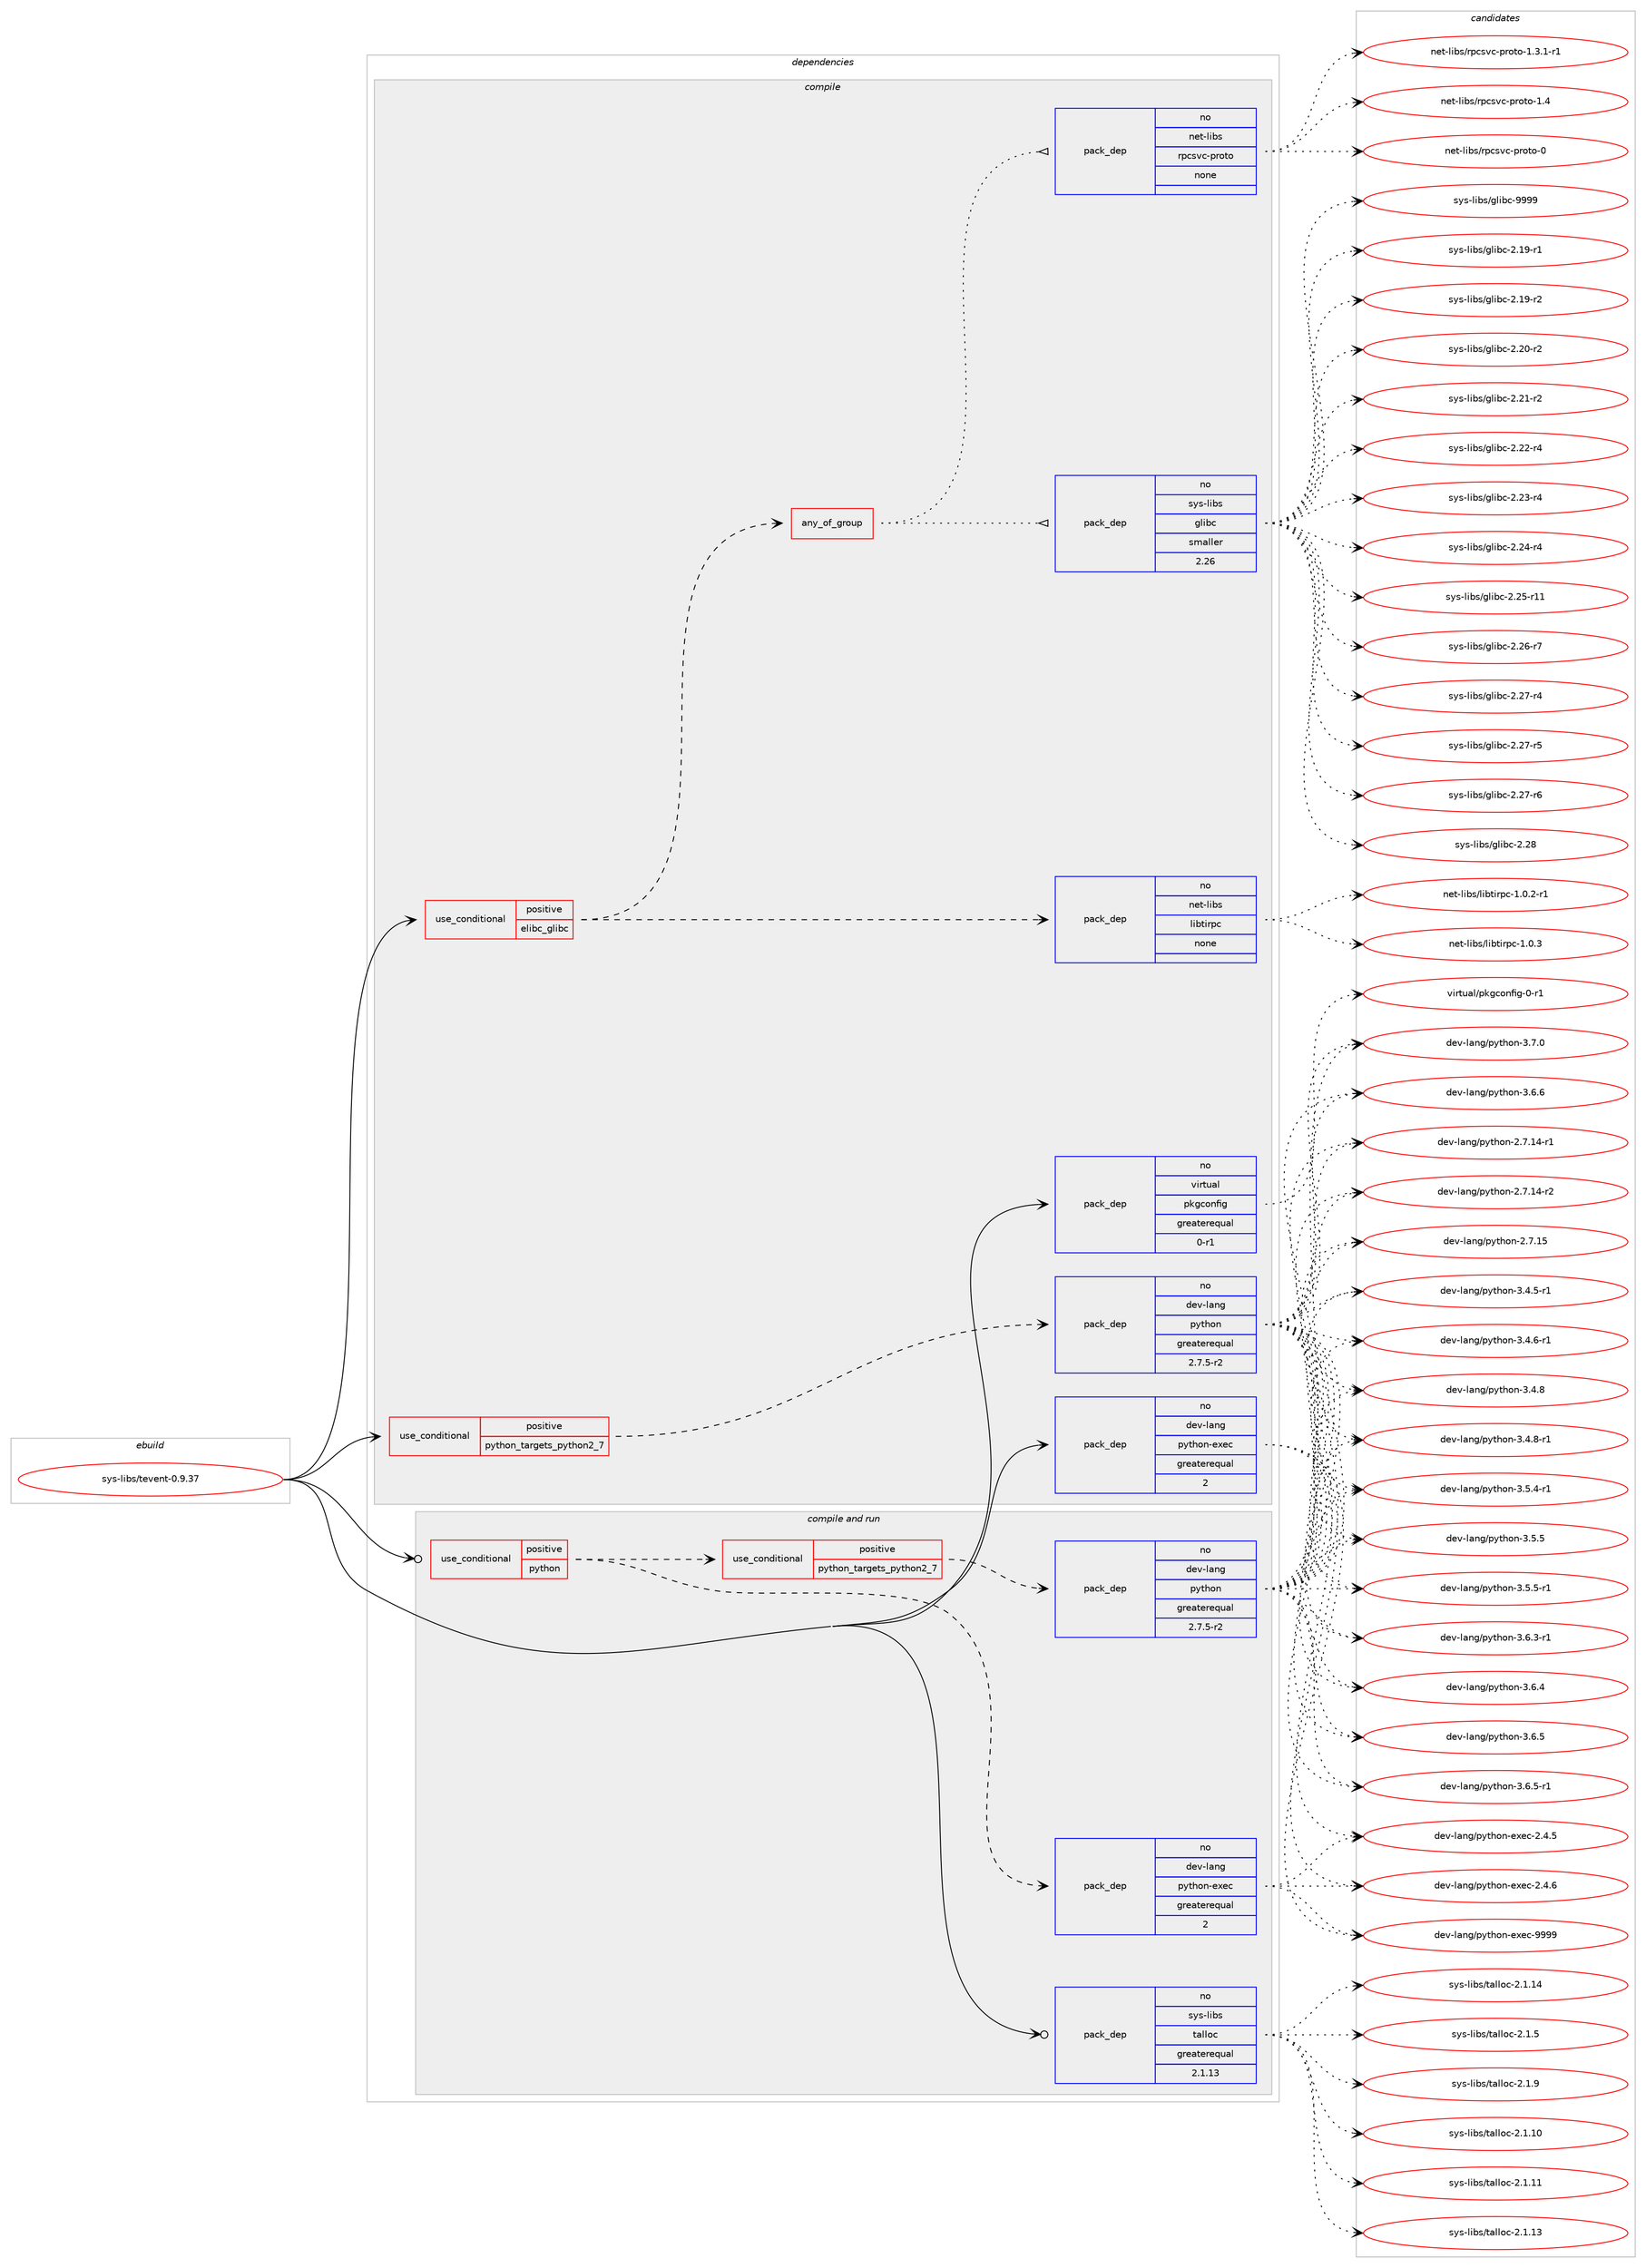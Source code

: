 digraph prolog {

# *************
# Graph options
# *************

newrank=true;
concentrate=true;
compound=true;
graph [rankdir=LR,fontname=Helvetica,fontsize=10,ranksep=1.5];#, ranksep=2.5, nodesep=0.2];
edge  [arrowhead=vee];
node  [fontname=Helvetica,fontsize=10];

# **********
# The ebuild
# **********

subgraph cluster_leftcol {
color=gray;
rank=same;
label=<<i>ebuild</i>>;
id [label="sys-libs/tevent-0.9.37", color=red, width=4, href="../sys-libs/tevent-0.9.37.svg"];
}

# ****************
# The dependencies
# ****************

subgraph cluster_midcol {
color=gray;
label=<<i>dependencies</i>>;
subgraph cluster_compile {
fillcolor="#eeeeee";
style=filled;
label=<<i>compile</i>>;
subgraph cond655 {
dependency3611 [label=<<TABLE BORDER="0" CELLBORDER="1" CELLSPACING="0" CELLPADDING="4"><TR><TD ROWSPAN="3" CELLPADDING="10">use_conditional</TD></TR><TR><TD>positive</TD></TR><TR><TD>elibc_glibc</TD></TR></TABLE>>, shape=none, color=red];
subgraph pack2902 {
dependency3612 [label=<<TABLE BORDER="0" CELLBORDER="1" CELLSPACING="0" CELLPADDING="4" WIDTH="220"><TR><TD ROWSPAN="6" CELLPADDING="30">pack_dep</TD></TR><TR><TD WIDTH="110">no</TD></TR><TR><TD>net-libs</TD></TR><TR><TD>libtirpc</TD></TR><TR><TD>none</TD></TR><TR><TD></TD></TR></TABLE>>, shape=none, color=blue];
}
dependency3611:e -> dependency3612:w [weight=20,style="dashed",arrowhead="vee"];
subgraph any54 {
dependency3613 [label=<<TABLE BORDER="0" CELLBORDER="1" CELLSPACING="0" CELLPADDING="4"><TR><TD CELLPADDING="10">any_of_group</TD></TR></TABLE>>, shape=none, color=red];subgraph pack2903 {
dependency3614 [label=<<TABLE BORDER="0" CELLBORDER="1" CELLSPACING="0" CELLPADDING="4" WIDTH="220"><TR><TD ROWSPAN="6" CELLPADDING="30">pack_dep</TD></TR><TR><TD WIDTH="110">no</TD></TR><TR><TD>net-libs</TD></TR><TR><TD>rpcsvc-proto</TD></TR><TR><TD>none</TD></TR><TR><TD></TD></TR></TABLE>>, shape=none, color=blue];
}
dependency3613:e -> dependency3614:w [weight=20,style="dotted",arrowhead="oinv"];
subgraph pack2904 {
dependency3615 [label=<<TABLE BORDER="0" CELLBORDER="1" CELLSPACING="0" CELLPADDING="4" WIDTH="220"><TR><TD ROWSPAN="6" CELLPADDING="30">pack_dep</TD></TR><TR><TD WIDTH="110">no</TD></TR><TR><TD>sys-libs</TD></TR><TR><TD>glibc</TD></TR><TR><TD>smaller</TD></TR><TR><TD>2.26</TD></TR></TABLE>>, shape=none, color=blue];
}
dependency3613:e -> dependency3615:w [weight=20,style="dotted",arrowhead="oinv"];
}
dependency3611:e -> dependency3613:w [weight=20,style="dashed",arrowhead="vee"];
}
id:e -> dependency3611:w [weight=20,style="solid",arrowhead="vee"];
subgraph cond656 {
dependency3616 [label=<<TABLE BORDER="0" CELLBORDER="1" CELLSPACING="0" CELLPADDING="4"><TR><TD ROWSPAN="3" CELLPADDING="10">use_conditional</TD></TR><TR><TD>positive</TD></TR><TR><TD>python_targets_python2_7</TD></TR></TABLE>>, shape=none, color=red];
subgraph pack2905 {
dependency3617 [label=<<TABLE BORDER="0" CELLBORDER="1" CELLSPACING="0" CELLPADDING="4" WIDTH="220"><TR><TD ROWSPAN="6" CELLPADDING="30">pack_dep</TD></TR><TR><TD WIDTH="110">no</TD></TR><TR><TD>dev-lang</TD></TR><TR><TD>python</TD></TR><TR><TD>greaterequal</TD></TR><TR><TD>2.7.5-r2</TD></TR></TABLE>>, shape=none, color=blue];
}
dependency3616:e -> dependency3617:w [weight=20,style="dashed",arrowhead="vee"];
}
id:e -> dependency3616:w [weight=20,style="solid",arrowhead="vee"];
subgraph pack2906 {
dependency3618 [label=<<TABLE BORDER="0" CELLBORDER="1" CELLSPACING="0" CELLPADDING="4" WIDTH="220"><TR><TD ROWSPAN="6" CELLPADDING="30">pack_dep</TD></TR><TR><TD WIDTH="110">no</TD></TR><TR><TD>dev-lang</TD></TR><TR><TD>python-exec</TD></TR><TR><TD>greaterequal</TD></TR><TR><TD>2</TD></TR></TABLE>>, shape=none, color=blue];
}
id:e -> dependency3618:w [weight=20,style="solid",arrowhead="vee"];
subgraph pack2907 {
dependency3619 [label=<<TABLE BORDER="0" CELLBORDER="1" CELLSPACING="0" CELLPADDING="4" WIDTH="220"><TR><TD ROWSPAN="6" CELLPADDING="30">pack_dep</TD></TR><TR><TD WIDTH="110">no</TD></TR><TR><TD>virtual</TD></TR><TR><TD>pkgconfig</TD></TR><TR><TD>greaterequal</TD></TR><TR><TD>0-r1</TD></TR></TABLE>>, shape=none, color=blue];
}
id:e -> dependency3619:w [weight=20,style="solid",arrowhead="vee"];
}
subgraph cluster_compileandrun {
fillcolor="#eeeeee";
style=filled;
label=<<i>compile and run</i>>;
subgraph cond657 {
dependency3620 [label=<<TABLE BORDER="0" CELLBORDER="1" CELLSPACING="0" CELLPADDING="4"><TR><TD ROWSPAN="3" CELLPADDING="10">use_conditional</TD></TR><TR><TD>positive</TD></TR><TR><TD>python</TD></TR></TABLE>>, shape=none, color=red];
subgraph cond658 {
dependency3621 [label=<<TABLE BORDER="0" CELLBORDER="1" CELLSPACING="0" CELLPADDING="4"><TR><TD ROWSPAN="3" CELLPADDING="10">use_conditional</TD></TR><TR><TD>positive</TD></TR><TR><TD>python_targets_python2_7</TD></TR></TABLE>>, shape=none, color=red];
subgraph pack2908 {
dependency3622 [label=<<TABLE BORDER="0" CELLBORDER="1" CELLSPACING="0" CELLPADDING="4" WIDTH="220"><TR><TD ROWSPAN="6" CELLPADDING="30">pack_dep</TD></TR><TR><TD WIDTH="110">no</TD></TR><TR><TD>dev-lang</TD></TR><TR><TD>python</TD></TR><TR><TD>greaterequal</TD></TR><TR><TD>2.7.5-r2</TD></TR></TABLE>>, shape=none, color=blue];
}
dependency3621:e -> dependency3622:w [weight=20,style="dashed",arrowhead="vee"];
}
dependency3620:e -> dependency3621:w [weight=20,style="dashed",arrowhead="vee"];
subgraph pack2909 {
dependency3623 [label=<<TABLE BORDER="0" CELLBORDER="1" CELLSPACING="0" CELLPADDING="4" WIDTH="220"><TR><TD ROWSPAN="6" CELLPADDING="30">pack_dep</TD></TR><TR><TD WIDTH="110">no</TD></TR><TR><TD>dev-lang</TD></TR><TR><TD>python-exec</TD></TR><TR><TD>greaterequal</TD></TR><TR><TD>2</TD></TR></TABLE>>, shape=none, color=blue];
}
dependency3620:e -> dependency3623:w [weight=20,style="dashed",arrowhead="vee"];
}
id:e -> dependency3620:w [weight=20,style="solid",arrowhead="odotvee"];
subgraph pack2910 {
dependency3624 [label=<<TABLE BORDER="0" CELLBORDER="1" CELLSPACING="0" CELLPADDING="4" WIDTH="220"><TR><TD ROWSPAN="6" CELLPADDING="30">pack_dep</TD></TR><TR><TD WIDTH="110">no</TD></TR><TR><TD>sys-libs</TD></TR><TR><TD>talloc</TD></TR><TR><TD>greaterequal</TD></TR><TR><TD>2.1.13</TD></TR></TABLE>>, shape=none, color=blue];
}
id:e -> dependency3624:w [weight=20,style="solid",arrowhead="odotvee"];
}
subgraph cluster_run {
fillcolor="#eeeeee";
style=filled;
label=<<i>run</i>>;
}
}

# **************
# The candidates
# **************

subgraph cluster_choices {
rank=same;
color=gray;
label=<<i>candidates</i>>;

subgraph choice2902 {
color=black;
nodesep=1;
choice11010111645108105981154710810598116105114112994549464846504511449 [label="net-libs/libtirpc-1.0.2-r1", color=red, width=4,href="../net-libs/libtirpc-1.0.2-r1.svg"];
choice1101011164510810598115471081059811610511411299454946484651 [label="net-libs/libtirpc-1.0.3", color=red, width=4,href="../net-libs/libtirpc-1.0.3.svg"];
dependency3612:e -> choice11010111645108105981154710810598116105114112994549464846504511449:w [style=dotted,weight="100"];
dependency3612:e -> choice1101011164510810598115471081059811610511411299454946484651:w [style=dotted,weight="100"];
}
subgraph choice2903 {
color=black;
nodesep=1;
choice1101011164510810598115471141129911511899451121141111161114548 [label="net-libs/rpcsvc-proto-0", color=red, width=4,href="../net-libs/rpcsvc-proto-0.svg"];
choice1101011164510810598115471141129911511899451121141111161114549465146494511449 [label="net-libs/rpcsvc-proto-1.3.1-r1", color=red, width=4,href="../net-libs/rpcsvc-proto-1.3.1-r1.svg"];
choice11010111645108105981154711411299115118994511211411111611145494652 [label="net-libs/rpcsvc-proto-1.4", color=red, width=4,href="../net-libs/rpcsvc-proto-1.4.svg"];
dependency3614:e -> choice1101011164510810598115471141129911511899451121141111161114548:w [style=dotted,weight="100"];
dependency3614:e -> choice1101011164510810598115471141129911511899451121141111161114549465146494511449:w [style=dotted,weight="100"];
dependency3614:e -> choice11010111645108105981154711411299115118994511211411111611145494652:w [style=dotted,weight="100"];
}
subgraph choice2904 {
color=black;
nodesep=1;
choice115121115451081059811547103108105989945504649574511449 [label="sys-libs/glibc-2.19-r1", color=red, width=4,href="../sys-libs/glibc-2.19-r1.svg"];
choice115121115451081059811547103108105989945504649574511450 [label="sys-libs/glibc-2.19-r2", color=red, width=4,href="../sys-libs/glibc-2.19-r2.svg"];
choice115121115451081059811547103108105989945504650484511450 [label="sys-libs/glibc-2.20-r2", color=red, width=4,href="../sys-libs/glibc-2.20-r2.svg"];
choice115121115451081059811547103108105989945504650494511450 [label="sys-libs/glibc-2.21-r2", color=red, width=4,href="../sys-libs/glibc-2.21-r2.svg"];
choice115121115451081059811547103108105989945504650504511452 [label="sys-libs/glibc-2.22-r4", color=red, width=4,href="../sys-libs/glibc-2.22-r4.svg"];
choice115121115451081059811547103108105989945504650514511452 [label="sys-libs/glibc-2.23-r4", color=red, width=4,href="../sys-libs/glibc-2.23-r4.svg"];
choice115121115451081059811547103108105989945504650524511452 [label="sys-libs/glibc-2.24-r4", color=red, width=4,href="../sys-libs/glibc-2.24-r4.svg"];
choice11512111545108105981154710310810598994550465053451144949 [label="sys-libs/glibc-2.25-r11", color=red, width=4,href="../sys-libs/glibc-2.25-r11.svg"];
choice115121115451081059811547103108105989945504650544511455 [label="sys-libs/glibc-2.26-r7", color=red, width=4,href="../sys-libs/glibc-2.26-r7.svg"];
choice115121115451081059811547103108105989945504650554511452 [label="sys-libs/glibc-2.27-r4", color=red, width=4,href="../sys-libs/glibc-2.27-r4.svg"];
choice115121115451081059811547103108105989945504650554511453 [label="sys-libs/glibc-2.27-r5", color=red, width=4,href="../sys-libs/glibc-2.27-r5.svg"];
choice115121115451081059811547103108105989945504650554511454 [label="sys-libs/glibc-2.27-r6", color=red, width=4,href="../sys-libs/glibc-2.27-r6.svg"];
choice11512111545108105981154710310810598994550465056 [label="sys-libs/glibc-2.28", color=red, width=4,href="../sys-libs/glibc-2.28.svg"];
choice11512111545108105981154710310810598994557575757 [label="sys-libs/glibc-9999", color=red, width=4,href="../sys-libs/glibc-9999.svg"];
dependency3615:e -> choice115121115451081059811547103108105989945504649574511449:w [style=dotted,weight="100"];
dependency3615:e -> choice115121115451081059811547103108105989945504649574511450:w [style=dotted,weight="100"];
dependency3615:e -> choice115121115451081059811547103108105989945504650484511450:w [style=dotted,weight="100"];
dependency3615:e -> choice115121115451081059811547103108105989945504650494511450:w [style=dotted,weight="100"];
dependency3615:e -> choice115121115451081059811547103108105989945504650504511452:w [style=dotted,weight="100"];
dependency3615:e -> choice115121115451081059811547103108105989945504650514511452:w [style=dotted,weight="100"];
dependency3615:e -> choice115121115451081059811547103108105989945504650524511452:w [style=dotted,weight="100"];
dependency3615:e -> choice11512111545108105981154710310810598994550465053451144949:w [style=dotted,weight="100"];
dependency3615:e -> choice115121115451081059811547103108105989945504650544511455:w [style=dotted,weight="100"];
dependency3615:e -> choice115121115451081059811547103108105989945504650554511452:w [style=dotted,weight="100"];
dependency3615:e -> choice115121115451081059811547103108105989945504650554511453:w [style=dotted,weight="100"];
dependency3615:e -> choice115121115451081059811547103108105989945504650554511454:w [style=dotted,weight="100"];
dependency3615:e -> choice11512111545108105981154710310810598994550465056:w [style=dotted,weight="100"];
dependency3615:e -> choice11512111545108105981154710310810598994557575757:w [style=dotted,weight="100"];
}
subgraph choice2905 {
color=black;
nodesep=1;
choice100101118451089711010347112121116104111110455046554649524511449 [label="dev-lang/python-2.7.14-r1", color=red, width=4,href="../dev-lang/python-2.7.14-r1.svg"];
choice100101118451089711010347112121116104111110455046554649524511450 [label="dev-lang/python-2.7.14-r2", color=red, width=4,href="../dev-lang/python-2.7.14-r2.svg"];
choice10010111845108971101034711212111610411111045504655464953 [label="dev-lang/python-2.7.15", color=red, width=4,href="../dev-lang/python-2.7.15.svg"];
choice1001011184510897110103471121211161041111104551465246534511449 [label="dev-lang/python-3.4.5-r1", color=red, width=4,href="../dev-lang/python-3.4.5-r1.svg"];
choice1001011184510897110103471121211161041111104551465246544511449 [label="dev-lang/python-3.4.6-r1", color=red, width=4,href="../dev-lang/python-3.4.6-r1.svg"];
choice100101118451089711010347112121116104111110455146524656 [label="dev-lang/python-3.4.8", color=red, width=4,href="../dev-lang/python-3.4.8.svg"];
choice1001011184510897110103471121211161041111104551465246564511449 [label="dev-lang/python-3.4.8-r1", color=red, width=4,href="../dev-lang/python-3.4.8-r1.svg"];
choice1001011184510897110103471121211161041111104551465346524511449 [label="dev-lang/python-3.5.4-r1", color=red, width=4,href="../dev-lang/python-3.5.4-r1.svg"];
choice100101118451089711010347112121116104111110455146534653 [label="dev-lang/python-3.5.5", color=red, width=4,href="../dev-lang/python-3.5.5.svg"];
choice1001011184510897110103471121211161041111104551465346534511449 [label="dev-lang/python-3.5.5-r1", color=red, width=4,href="../dev-lang/python-3.5.5-r1.svg"];
choice1001011184510897110103471121211161041111104551465446514511449 [label="dev-lang/python-3.6.3-r1", color=red, width=4,href="../dev-lang/python-3.6.3-r1.svg"];
choice100101118451089711010347112121116104111110455146544652 [label="dev-lang/python-3.6.4", color=red, width=4,href="../dev-lang/python-3.6.4.svg"];
choice100101118451089711010347112121116104111110455146544653 [label="dev-lang/python-3.6.5", color=red, width=4,href="../dev-lang/python-3.6.5.svg"];
choice1001011184510897110103471121211161041111104551465446534511449 [label="dev-lang/python-3.6.5-r1", color=red, width=4,href="../dev-lang/python-3.6.5-r1.svg"];
choice100101118451089711010347112121116104111110455146544654 [label="dev-lang/python-3.6.6", color=red, width=4,href="../dev-lang/python-3.6.6.svg"];
choice100101118451089711010347112121116104111110455146554648 [label="dev-lang/python-3.7.0", color=red, width=4,href="../dev-lang/python-3.7.0.svg"];
dependency3617:e -> choice100101118451089711010347112121116104111110455046554649524511449:w [style=dotted,weight="100"];
dependency3617:e -> choice100101118451089711010347112121116104111110455046554649524511450:w [style=dotted,weight="100"];
dependency3617:e -> choice10010111845108971101034711212111610411111045504655464953:w [style=dotted,weight="100"];
dependency3617:e -> choice1001011184510897110103471121211161041111104551465246534511449:w [style=dotted,weight="100"];
dependency3617:e -> choice1001011184510897110103471121211161041111104551465246544511449:w [style=dotted,weight="100"];
dependency3617:e -> choice100101118451089711010347112121116104111110455146524656:w [style=dotted,weight="100"];
dependency3617:e -> choice1001011184510897110103471121211161041111104551465246564511449:w [style=dotted,weight="100"];
dependency3617:e -> choice1001011184510897110103471121211161041111104551465346524511449:w [style=dotted,weight="100"];
dependency3617:e -> choice100101118451089711010347112121116104111110455146534653:w [style=dotted,weight="100"];
dependency3617:e -> choice1001011184510897110103471121211161041111104551465346534511449:w [style=dotted,weight="100"];
dependency3617:e -> choice1001011184510897110103471121211161041111104551465446514511449:w [style=dotted,weight="100"];
dependency3617:e -> choice100101118451089711010347112121116104111110455146544652:w [style=dotted,weight="100"];
dependency3617:e -> choice100101118451089711010347112121116104111110455146544653:w [style=dotted,weight="100"];
dependency3617:e -> choice1001011184510897110103471121211161041111104551465446534511449:w [style=dotted,weight="100"];
dependency3617:e -> choice100101118451089711010347112121116104111110455146544654:w [style=dotted,weight="100"];
dependency3617:e -> choice100101118451089711010347112121116104111110455146554648:w [style=dotted,weight="100"];
}
subgraph choice2906 {
color=black;
nodesep=1;
choice1001011184510897110103471121211161041111104510112010199455046524653 [label="dev-lang/python-exec-2.4.5", color=red, width=4,href="../dev-lang/python-exec-2.4.5.svg"];
choice1001011184510897110103471121211161041111104510112010199455046524654 [label="dev-lang/python-exec-2.4.6", color=red, width=4,href="../dev-lang/python-exec-2.4.6.svg"];
choice10010111845108971101034711212111610411111045101120101994557575757 [label="dev-lang/python-exec-9999", color=red, width=4,href="../dev-lang/python-exec-9999.svg"];
dependency3618:e -> choice1001011184510897110103471121211161041111104510112010199455046524653:w [style=dotted,weight="100"];
dependency3618:e -> choice1001011184510897110103471121211161041111104510112010199455046524654:w [style=dotted,weight="100"];
dependency3618:e -> choice10010111845108971101034711212111610411111045101120101994557575757:w [style=dotted,weight="100"];
}
subgraph choice2907 {
color=black;
nodesep=1;
choice11810511411611797108471121071039911111010210510345484511449 [label="virtual/pkgconfig-0-r1", color=red, width=4,href="../virtual/pkgconfig-0-r1.svg"];
dependency3619:e -> choice11810511411611797108471121071039911111010210510345484511449:w [style=dotted,weight="100"];
}
subgraph choice2908 {
color=black;
nodesep=1;
choice100101118451089711010347112121116104111110455046554649524511449 [label="dev-lang/python-2.7.14-r1", color=red, width=4,href="../dev-lang/python-2.7.14-r1.svg"];
choice100101118451089711010347112121116104111110455046554649524511450 [label="dev-lang/python-2.7.14-r2", color=red, width=4,href="../dev-lang/python-2.7.14-r2.svg"];
choice10010111845108971101034711212111610411111045504655464953 [label="dev-lang/python-2.7.15", color=red, width=4,href="../dev-lang/python-2.7.15.svg"];
choice1001011184510897110103471121211161041111104551465246534511449 [label="dev-lang/python-3.4.5-r1", color=red, width=4,href="../dev-lang/python-3.4.5-r1.svg"];
choice1001011184510897110103471121211161041111104551465246544511449 [label="dev-lang/python-3.4.6-r1", color=red, width=4,href="../dev-lang/python-3.4.6-r1.svg"];
choice100101118451089711010347112121116104111110455146524656 [label="dev-lang/python-3.4.8", color=red, width=4,href="../dev-lang/python-3.4.8.svg"];
choice1001011184510897110103471121211161041111104551465246564511449 [label="dev-lang/python-3.4.8-r1", color=red, width=4,href="../dev-lang/python-3.4.8-r1.svg"];
choice1001011184510897110103471121211161041111104551465346524511449 [label="dev-lang/python-3.5.4-r1", color=red, width=4,href="../dev-lang/python-3.5.4-r1.svg"];
choice100101118451089711010347112121116104111110455146534653 [label="dev-lang/python-3.5.5", color=red, width=4,href="../dev-lang/python-3.5.5.svg"];
choice1001011184510897110103471121211161041111104551465346534511449 [label="dev-lang/python-3.5.5-r1", color=red, width=4,href="../dev-lang/python-3.5.5-r1.svg"];
choice1001011184510897110103471121211161041111104551465446514511449 [label="dev-lang/python-3.6.3-r1", color=red, width=4,href="../dev-lang/python-3.6.3-r1.svg"];
choice100101118451089711010347112121116104111110455146544652 [label="dev-lang/python-3.6.4", color=red, width=4,href="../dev-lang/python-3.6.4.svg"];
choice100101118451089711010347112121116104111110455146544653 [label="dev-lang/python-3.6.5", color=red, width=4,href="../dev-lang/python-3.6.5.svg"];
choice1001011184510897110103471121211161041111104551465446534511449 [label="dev-lang/python-3.6.5-r1", color=red, width=4,href="../dev-lang/python-3.6.5-r1.svg"];
choice100101118451089711010347112121116104111110455146544654 [label="dev-lang/python-3.6.6", color=red, width=4,href="../dev-lang/python-3.6.6.svg"];
choice100101118451089711010347112121116104111110455146554648 [label="dev-lang/python-3.7.0", color=red, width=4,href="../dev-lang/python-3.7.0.svg"];
dependency3622:e -> choice100101118451089711010347112121116104111110455046554649524511449:w [style=dotted,weight="100"];
dependency3622:e -> choice100101118451089711010347112121116104111110455046554649524511450:w [style=dotted,weight="100"];
dependency3622:e -> choice10010111845108971101034711212111610411111045504655464953:w [style=dotted,weight="100"];
dependency3622:e -> choice1001011184510897110103471121211161041111104551465246534511449:w [style=dotted,weight="100"];
dependency3622:e -> choice1001011184510897110103471121211161041111104551465246544511449:w [style=dotted,weight="100"];
dependency3622:e -> choice100101118451089711010347112121116104111110455146524656:w [style=dotted,weight="100"];
dependency3622:e -> choice1001011184510897110103471121211161041111104551465246564511449:w [style=dotted,weight="100"];
dependency3622:e -> choice1001011184510897110103471121211161041111104551465346524511449:w [style=dotted,weight="100"];
dependency3622:e -> choice100101118451089711010347112121116104111110455146534653:w [style=dotted,weight="100"];
dependency3622:e -> choice1001011184510897110103471121211161041111104551465346534511449:w [style=dotted,weight="100"];
dependency3622:e -> choice1001011184510897110103471121211161041111104551465446514511449:w [style=dotted,weight="100"];
dependency3622:e -> choice100101118451089711010347112121116104111110455146544652:w [style=dotted,weight="100"];
dependency3622:e -> choice100101118451089711010347112121116104111110455146544653:w [style=dotted,weight="100"];
dependency3622:e -> choice1001011184510897110103471121211161041111104551465446534511449:w [style=dotted,weight="100"];
dependency3622:e -> choice100101118451089711010347112121116104111110455146544654:w [style=dotted,weight="100"];
dependency3622:e -> choice100101118451089711010347112121116104111110455146554648:w [style=dotted,weight="100"];
}
subgraph choice2909 {
color=black;
nodesep=1;
choice1001011184510897110103471121211161041111104510112010199455046524653 [label="dev-lang/python-exec-2.4.5", color=red, width=4,href="../dev-lang/python-exec-2.4.5.svg"];
choice1001011184510897110103471121211161041111104510112010199455046524654 [label="dev-lang/python-exec-2.4.6", color=red, width=4,href="../dev-lang/python-exec-2.4.6.svg"];
choice10010111845108971101034711212111610411111045101120101994557575757 [label="dev-lang/python-exec-9999", color=red, width=4,href="../dev-lang/python-exec-9999.svg"];
dependency3623:e -> choice1001011184510897110103471121211161041111104510112010199455046524653:w [style=dotted,weight="100"];
dependency3623:e -> choice1001011184510897110103471121211161041111104510112010199455046524654:w [style=dotted,weight="100"];
dependency3623:e -> choice10010111845108971101034711212111610411111045101120101994557575757:w [style=dotted,weight="100"];
}
subgraph choice2910 {
color=black;
nodesep=1;
choice115121115451081059811547116971081081119945504649464948 [label="sys-libs/talloc-2.1.10", color=red, width=4,href="../sys-libs/talloc-2.1.10.svg"];
choice115121115451081059811547116971081081119945504649464949 [label="sys-libs/talloc-2.1.11", color=red, width=4,href="../sys-libs/talloc-2.1.11.svg"];
choice115121115451081059811547116971081081119945504649464951 [label="sys-libs/talloc-2.1.13", color=red, width=4,href="../sys-libs/talloc-2.1.13.svg"];
choice115121115451081059811547116971081081119945504649464952 [label="sys-libs/talloc-2.1.14", color=red, width=4,href="../sys-libs/talloc-2.1.14.svg"];
choice1151211154510810598115471169710810811199455046494653 [label="sys-libs/talloc-2.1.5", color=red, width=4,href="../sys-libs/talloc-2.1.5.svg"];
choice1151211154510810598115471169710810811199455046494657 [label="sys-libs/talloc-2.1.9", color=red, width=4,href="../sys-libs/talloc-2.1.9.svg"];
dependency3624:e -> choice115121115451081059811547116971081081119945504649464948:w [style=dotted,weight="100"];
dependency3624:e -> choice115121115451081059811547116971081081119945504649464949:w [style=dotted,weight="100"];
dependency3624:e -> choice115121115451081059811547116971081081119945504649464951:w [style=dotted,weight="100"];
dependency3624:e -> choice115121115451081059811547116971081081119945504649464952:w [style=dotted,weight="100"];
dependency3624:e -> choice1151211154510810598115471169710810811199455046494653:w [style=dotted,weight="100"];
dependency3624:e -> choice1151211154510810598115471169710810811199455046494657:w [style=dotted,weight="100"];
}
}

}
